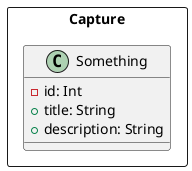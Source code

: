 @startuml meusys

package Capture <<Rectangle>> {

  ' alguma coisa
  class Something {  
    - id: Int
    + title: String
    + description: String
  }

}

@enduml 